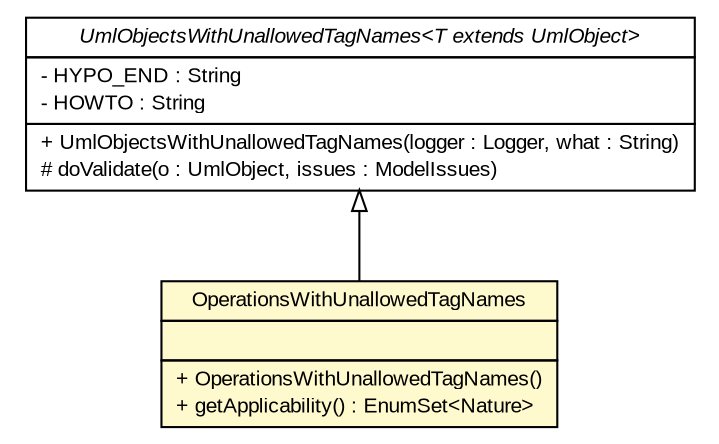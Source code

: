 #!/usr/local/bin/dot
#
# Class diagram 
# Generated by UMLGraph version R5_6_6-6-g3bdff0 (http://www.umlgraph.org/)
#

digraph G {
	edge [fontname="arial",fontsize=10,labelfontname="arial",labelfontsize=10];
	node [fontname="arial",fontsize=10,shape=plaintext];
	nodesep=0.25;
	ranksep=0.5;
	// org.tanjakostic.jcleancim.validation.OperationValidator.OperationsWithUnallowedTagNames
	c149425 [label=<<table title="org.tanjakostic.jcleancim.validation.OperationValidator.OperationsWithUnallowedTagNames" border="0" cellborder="1" cellspacing="0" cellpadding="2" port="p" bgcolor="lemonChiffon" href="./OperationValidator.OperationsWithUnallowedTagNames.html">
		<tr><td><table border="0" cellspacing="0" cellpadding="1">
<tr><td align="center" balign="center"> OperationsWithUnallowedTagNames </td></tr>
		</table></td></tr>
		<tr><td><table border="0" cellspacing="0" cellpadding="1">
<tr><td align="left" balign="left">  </td></tr>
		</table></td></tr>
		<tr><td><table border="0" cellspacing="0" cellpadding="1">
<tr><td align="left" balign="left"> + OperationsWithUnallowedTagNames() </td></tr>
<tr><td align="left" balign="left"> + getApplicability() : EnumSet&lt;Nature&gt; </td></tr>
		</table></td></tr>
		</table>>, URL="./OperationValidator.OperationsWithUnallowedTagNames.html", fontname="arial", fontcolor="black", fontsize=10.0];
	// org.tanjakostic.jcleancim.validation.AbstractRule.UmlObjectsWithUnallowedTagNames<T extends org.tanjakostic.jcleancim.model.UmlObject>
	c149566 [label=<<table title="org.tanjakostic.jcleancim.validation.AbstractRule.UmlObjectsWithUnallowedTagNames" border="0" cellborder="1" cellspacing="0" cellpadding="2" port="p" href="./AbstractRule.UmlObjectsWithUnallowedTagNames.html">
		<tr><td><table border="0" cellspacing="0" cellpadding="1">
<tr><td align="center" balign="center"><font face="Arial Italic"> UmlObjectsWithUnallowedTagNames&lt;T extends UmlObject&gt; </font></td></tr>
		</table></td></tr>
		<tr><td><table border="0" cellspacing="0" cellpadding="1">
<tr><td align="left" balign="left"> - HYPO_END : String </td></tr>
<tr><td align="left" balign="left"> - HOWTO : String </td></tr>
		</table></td></tr>
		<tr><td><table border="0" cellspacing="0" cellpadding="1">
<tr><td align="left" balign="left"> + UmlObjectsWithUnallowedTagNames(logger : Logger, what : String) </td></tr>
<tr><td align="left" balign="left"> # doValidate(o : UmlObject, issues : ModelIssues) </td></tr>
		</table></td></tr>
		</table>>, URL="./AbstractRule.UmlObjectsWithUnallowedTagNames.html", fontname="arial", fontcolor="black", fontsize=10.0];
	//org.tanjakostic.jcleancim.validation.OperationValidator.OperationsWithUnallowedTagNames extends org.tanjakostic.jcleancim.validation.AbstractRule.UmlObjectsWithUnallowedTagNames<org.tanjakostic.jcleancim.model.UmlOperation>
	c149566:p -> c149425:p [dir=back,arrowtail=empty];
}

